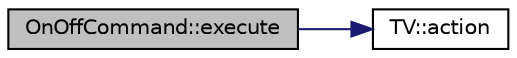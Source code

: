 digraph "OnOffCommand::execute"
{
 // LATEX_PDF_SIZE
  edge [fontname="Helvetica",fontsize="10",labelfontname="Helvetica",labelfontsize="10"];
  node [fontname="Helvetica",fontsize="10",shape=record];
  rankdir="LR";
  Node1 [label="OnOffCommand::execute",height=0.2,width=0.4,color="black", fillcolor="grey75", style="filled", fontcolor="black",tooltip="Pure virtual function to execute the command."];
  Node1 -> Node2 [color="midnightblue",fontsize="10",style="solid",fontname="Helvetica"];
  Node2 [label="TV::action",height=0.2,width=0.4,color="black", fillcolor="white", style="filled",URL="$classTV.html#a48033fda3948d88f94e08f595791e395",tooltip=" "];
}

